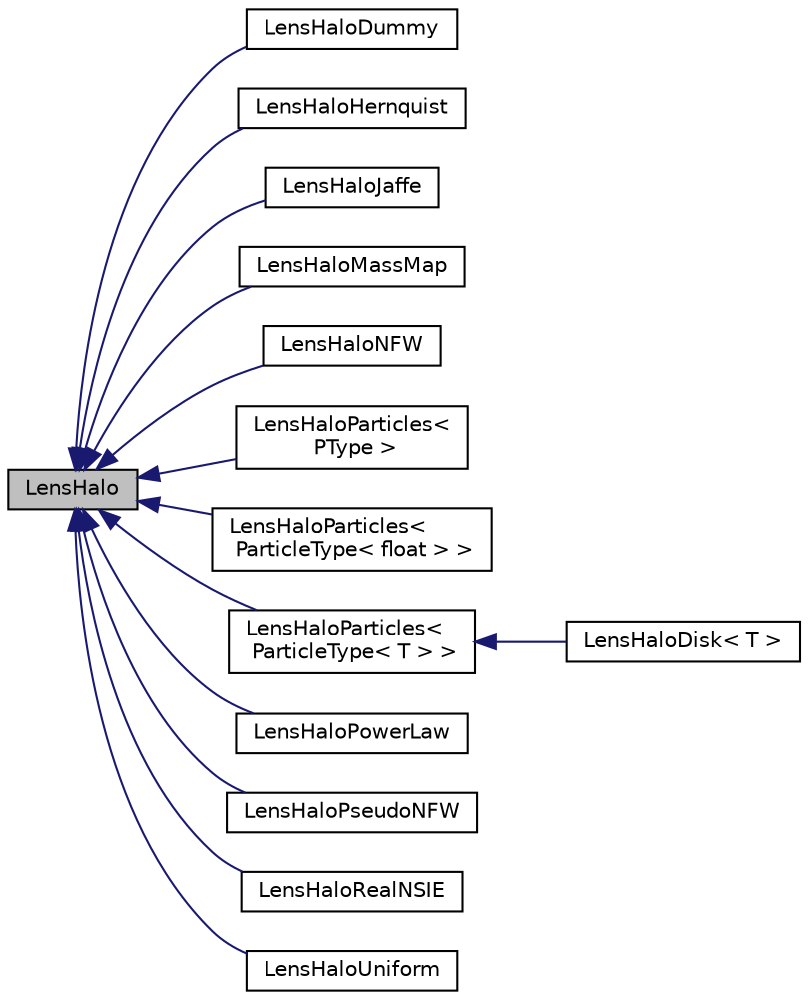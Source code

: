 digraph "LensHalo"
{
 // LATEX_PDF_SIZE
  edge [fontname="Helvetica",fontsize="10",labelfontname="Helvetica",labelfontsize="10"];
  node [fontname="Helvetica",fontsize="10",shape=record];
  rankdir="LR";
  Node0 [label="LensHalo",height=0.2,width=0.4,color="black", fillcolor="grey75", style="filled", fontcolor="black",tooltip="A base class for all types of lensing \"halos\" which are any mass distribution that cause lensing."];
  Node0 -> Node1 [dir="back",color="midnightblue",fontsize="10",style="solid",fontname="Helvetica"];
  Node1 [label="LensHaloDummy",height=0.2,width=0.4,color="black", fillcolor="white", style="filled",URL="$class_lens_halo_dummy.html",tooltip="This is a lens that does no lensing. It is useful for testing and for running refinement code on sour..."];
  Node0 -> Node2 [dir="back",color="midnightblue",fontsize="10",style="solid",fontname="Helvetica"];
  Node2 [label="LensHaloHernquist",height=0.2,width=0.4,color="black", fillcolor="white", style="filled",URL="$class_lens_halo_hernquist.html",tooltip="A class for calculating the deflection, kappa and gamma caused by a collection of halos with truncate..."];
  Node0 -> Node3 [dir="back",color="midnightblue",fontsize="10",style="solid",fontname="Helvetica"];
  Node3 [label="LensHaloJaffe",height=0.2,width=0.4,color="black", fillcolor="white", style="filled",URL="$class_lens_halo_jaffe.html",tooltip="A class for calculating the deflection, kappa and gamma caused by a collection of halos with truncate..."];
  Node0 -> Node4 [dir="back",color="midnightblue",fontsize="10",style="solid",fontname="Helvetica"];
  Node4 [label="LensHaloMassMap",height=0.2,width=0.4,color="black", fillcolor="white", style="filled",URL="$class_lens_halo_mass_map.html",tooltip="A class that includes the MOKA lens map."];
  Node0 -> Node5 [dir="back",color="midnightblue",fontsize="10",style="solid",fontname="Helvetica"];
  Node5 [label="LensHaloNFW",height=0.2,width=0.4,color="black", fillcolor="white", style="filled",URL="$class_lens_halo_n_f_w.html",tooltip="A class for calculating the deflection, kappa and gamma caused by a collection of NFW halos."];
  Node0 -> Node6 [dir="back",color="midnightblue",fontsize="10",style="solid",fontname="Helvetica"];
  Node6 [label="LensHaloParticles\<\l PType \>",height=0.2,width=0.4,color="black", fillcolor="white", style="filled",URL="$class_lens_halo_particles.html",tooltip="A class that represents the lensing by a collection of simulation particles."];
  Node0 -> Node7 [dir="back",color="midnightblue",fontsize="10",style="solid",fontname="Helvetica"];
  Node7 [label="LensHaloParticles\<\l ParticleType\< float \> \>",height=0.2,width=0.4,color="black", fillcolor="white", style="filled",URL="$class_lens_halo_particles.html",tooltip=" "];
  Node0 -> Node8 [dir="back",color="midnightblue",fontsize="10",style="solid",fontname="Helvetica"];
  Node8 [label="LensHaloParticles\<\l ParticleType\< T \> \>",height=0.2,width=0.4,color="black", fillcolor="white", style="filled",URL="$class_lens_halo_particles.html",tooltip=" "];
  Node8 -> Node9 [dir="back",color="midnightblue",fontsize="10",style="solid",fontname="Helvetica"];
  Node9 [label="LensHaloDisk\< T \>",height=0.2,width=0.4,color="black", fillcolor="white", style="filled",URL="$class_lens_halo_disk.html",tooltip="Creates a exponential disk out of particles."];
  Node0 -> Node10 [dir="back",color="midnightblue",fontsize="10",style="solid",fontname="Helvetica"];
  Node10 [label="LensHaloPowerLaw",height=0.2,width=0.4,color="black", fillcolor="white", style="filled",URL="$class_lens_halo_power_law.html",tooltip="A class for calculating the deflection, kappa and gamma caused by a collection of halos with truncate..."];
  Node0 -> Node11 [dir="back",color="midnightblue",fontsize="10",style="solid",fontname="Helvetica"];
  Node11 [label="LensHaloPseudoNFW",height=0.2,width=0.4,color="black", fillcolor="white", style="filled",URL="$class_lens_halo_pseudo_n_f_w.html",tooltip="A class for calculating the deflection, kappa and gamma caused by a collection of halos with a double..."];
  Node0 -> Node12 [dir="back",color="midnightblue",fontsize="10",style="solid",fontname="Helvetica"];
  Node12 [label="LensHaloRealNSIE",height=0.2,width=0.4,color="black", fillcolor="white", style="filled",URL="$class_lens_halo_real_n_s_i_e.html",tooltip="Represents a non-singular isothermal elliptical lens."];
  Node0 -> Node13 [dir="back",color="midnightblue",fontsize="10",style="solid",fontname="Helvetica"];
  Node13 [label="LensHaloUniform",height=0.2,width=0.4,color="black", fillcolor="white", style="filled",URL="$class_lens_halo_uniform.html",tooltip="A uniform surface density and shear lens."];
}
